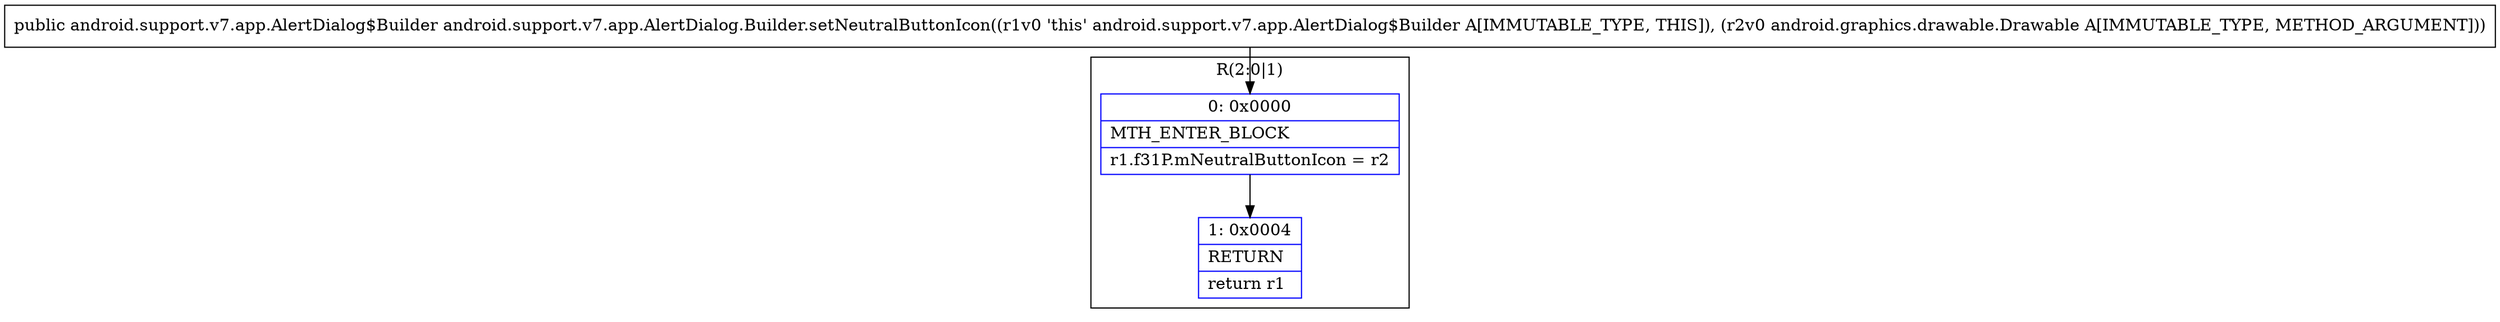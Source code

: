 digraph "CFG forandroid.support.v7.app.AlertDialog.Builder.setNeutralButtonIcon(Landroid\/graphics\/drawable\/Drawable;)Landroid\/support\/v7\/app\/AlertDialog$Builder;" {
subgraph cluster_Region_1573258432 {
label = "R(2:0|1)";
node [shape=record,color=blue];
Node_0 [shape=record,label="{0\:\ 0x0000|MTH_ENTER_BLOCK\l|r1.f31P.mNeutralButtonIcon = r2\l}"];
Node_1 [shape=record,label="{1\:\ 0x0004|RETURN\l|return r1\l}"];
}
MethodNode[shape=record,label="{public android.support.v7.app.AlertDialog$Builder android.support.v7.app.AlertDialog.Builder.setNeutralButtonIcon((r1v0 'this' android.support.v7.app.AlertDialog$Builder A[IMMUTABLE_TYPE, THIS]), (r2v0 android.graphics.drawable.Drawable A[IMMUTABLE_TYPE, METHOD_ARGUMENT])) }"];
MethodNode -> Node_0;
Node_0 -> Node_1;
}

